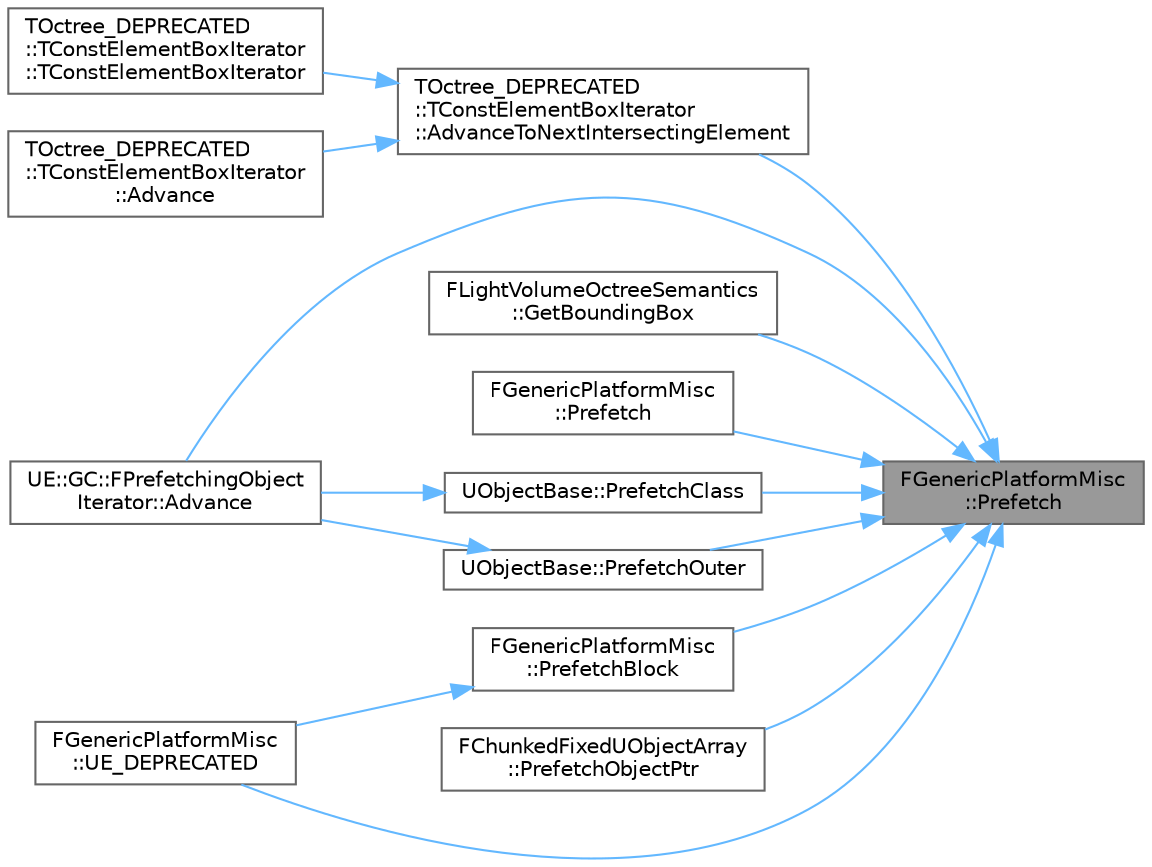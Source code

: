 digraph "FGenericPlatformMisc::Prefetch"
{
 // INTERACTIVE_SVG=YES
 // LATEX_PDF_SIZE
  bgcolor="transparent";
  edge [fontname=Helvetica,fontsize=10,labelfontname=Helvetica,labelfontsize=10];
  node [fontname=Helvetica,fontsize=10,shape=box,height=0.2,width=0.4];
  rankdir="RL";
  Node1 [id="Node000001",label="FGenericPlatformMisc\l::Prefetch",height=0.2,width=0.4,color="gray40", fillcolor="grey60", style="filled", fontcolor="black",tooltip=" "];
  Node1 -> Node2 [id="edge1_Node000001_Node000002",dir="back",color="steelblue1",style="solid",tooltip=" "];
  Node2 [id="Node000002",label="UE::GC::FPrefetchingObject\lIterator::Advance",height=0.2,width=0.4,color="grey40", fillcolor="white", style="filled",URL="$d0/d04/classUE_1_1GC_1_1FPrefetchingObjectIterator.html#acd72723fff708c61640c64e23edf76ac",tooltip=" "];
  Node1 -> Node3 [id="edge2_Node000001_Node000003",dir="back",color="steelblue1",style="solid",tooltip=" "];
  Node3 [id="Node000003",label="TOctree_DEPRECATED\l::TConstElementBoxIterator\l::AdvanceToNextIntersectingElement",height=0.2,width=0.4,color="grey40", fillcolor="white", style="filled",URL="$dc/dd3/classTOctree__DEPRECATED_1_1TConstElementBoxIterator.html#a186c170e7b3d87853dfacacfd2ac297f",tooltip="Advances the iterator to the next intersecting primitive, starting at a primitive in the current node..."];
  Node3 -> Node4 [id="edge3_Node000003_Node000004",dir="back",color="steelblue1",style="solid",tooltip=" "];
  Node4 [id="Node000004",label="TOctree_DEPRECATED\l::TConstElementBoxIterator\l::TConstElementBoxIterator",height=0.2,width=0.4,color="grey40", fillcolor="white", style="filled",URL="$dc/dd3/classTOctree__DEPRECATED_1_1TConstElementBoxIterator.html#ac5203ffeb508f9210df66c14c108d26e",tooltip="Initialization constructor."];
  Node3 -> Node5 [id="edge4_Node000003_Node000005",dir="back",color="steelblue1",style="solid",tooltip=" "];
  Node5 [id="Node000005",label="TOctree_DEPRECATED\l::TConstElementBoxIterator\l::Advance",height=0.2,width=0.4,color="grey40", fillcolor="white", style="filled",URL="$dc/dd3/classTOctree__DEPRECATED_1_1TConstElementBoxIterator.html#afed1a0fdeda7699b33748d070d48011e",tooltip="Iterates to the next element."];
  Node1 -> Node6 [id="edge5_Node000001_Node000006",dir="back",color="steelblue1",style="solid",tooltip=" "];
  Node6 [id="Node000006",label="FLightVolumeOctreeSemantics\l::GetBoundingBox",height=0.2,width=0.4,color="grey40", fillcolor="white", style="filled",URL="$da/d36/structFLightVolumeOctreeSemantics.html#a8003b0a8e967afa9c23f4d04919f46a2",tooltip=" "];
  Node1 -> Node7 [id="edge6_Node000001_Node000007",dir="back",color="steelblue1",style="solid",tooltip=" "];
  Node7 [id="Node000007",label="FGenericPlatformMisc\l::Prefetch",height=0.2,width=0.4,color="grey40", fillcolor="white", style="filled",URL="$d1/de8/structFGenericPlatformMisc.html#a67b1a95a63ea98d596892f80fcf98094",tooltip=" "];
  Node1 -> Node8 [id="edge7_Node000001_Node000008",dir="back",color="steelblue1",style="solid",tooltip=" "];
  Node8 [id="Node000008",label="FGenericPlatformMisc\l::PrefetchBlock",height=0.2,width=0.4,color="grey40", fillcolor="white", style="filled",URL="$d1/de8/structFGenericPlatformMisc.html#a726fc65781151856d62636e526c43001",tooltip=" "];
  Node8 -> Node9 [id="edge8_Node000008_Node000009",dir="back",color="steelblue1",style="solid",tooltip=" "];
  Node9 [id="Node000009",label="FGenericPlatformMisc\l::UE_DEPRECATED",height=0.2,width=0.4,color="grey40", fillcolor="white", style="filled",URL="$d1/de8/structFGenericPlatformMisc.html#a9e69ef244b81a7b8514c4a0e25b238eb",tooltip=" "];
  Node1 -> Node10 [id="edge9_Node000001_Node000010",dir="back",color="steelblue1",style="solid",tooltip=" "];
  Node10 [id="Node000010",label="UObjectBase::PrefetchClass",height=0.2,width=0.4,color="grey40", fillcolor="white", style="filled",URL="$d9/dc4/classUObjectBase.html#a582b87a72a3d601dd4af3af650afaa25",tooltip=" "];
  Node10 -> Node2 [id="edge10_Node000010_Node000002",dir="back",color="steelblue1",style="solid",tooltip=" "];
  Node1 -> Node11 [id="edge11_Node000001_Node000011",dir="back",color="steelblue1",style="solid",tooltip=" "];
  Node11 [id="Node000011",label="FChunkedFixedUObjectArray\l::PrefetchObjectPtr",height=0.2,width=0.4,color="grey40", fillcolor="white", style="filled",URL="$dd/d95/classFChunkedFixedUObjectArray.html#a0bc79085ad7d5b3691dcc1cb1fd0b90f",tooltip=" "];
  Node1 -> Node12 [id="edge12_Node000001_Node000012",dir="back",color="steelblue1",style="solid",tooltip=" "];
  Node12 [id="Node000012",label="UObjectBase::PrefetchOuter",height=0.2,width=0.4,color="grey40", fillcolor="white", style="filled",URL="$d9/dc4/classUObjectBase.html#a57d8f4f9f94124ae3908782936727b5a",tooltip=" "];
  Node12 -> Node2 [id="edge13_Node000012_Node000002",dir="back",color="steelblue1",style="solid",tooltip=" "];
  Node1 -> Node9 [id="edge14_Node000001_Node000009",dir="back",color="steelblue1",style="solid",tooltip=" "];
}
